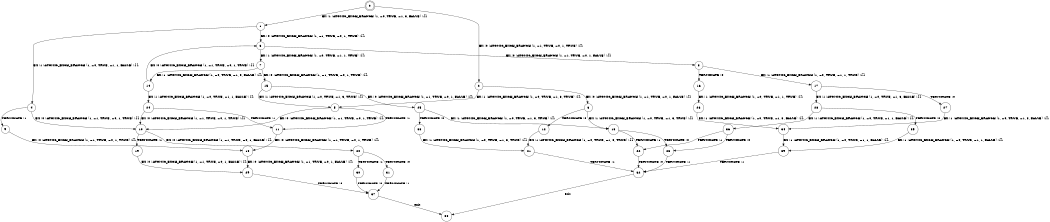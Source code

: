 digraph BCG {
size = "7, 10.5";
center = TRUE;
node [shape = circle];
0 [peripheries = 2];
0 -> 1 [label = "EX !1 !ATOMIC_EXCH_BRANCH (1, +0, TRUE, +1, 3, FALSE) !{}"];
0 -> 2 [label = "EX !0 !ATOMIC_EXCH_BRANCH (1, +1, TRUE, +0, 1, TRUE) !{}"];
1 -> 3 [label = "EX !0 !ATOMIC_EXCH_BRANCH (1, +1, TRUE, +0, 1, TRUE) !{}"];
1 -> 4 [label = "EX !1 !ATOMIC_EXCH_BRANCH (1, +0, TRUE, +1, 1, FALSE) !{}"];
2 -> 5 [label = "EX !1 !ATOMIC_EXCH_BRANCH (1, +0, TRUE, +1, 3, TRUE) !{}"];
2 -> 6 [label = "EX !0 !ATOMIC_EXCH_BRANCH (1, +1, TRUE, +0, 1, FALSE) !{}"];
3 -> 7 [label = "EX !1 !ATOMIC_EXCH_BRANCH (1, +0, TRUE, +1, 1, TRUE) !{}"];
3 -> 8 [label = "EX !0 !ATOMIC_EXCH_BRANCH (1, +1, TRUE, +0, 1, FALSE) !{}"];
4 -> 9 [label = "TERMINATE !1"];
4 -> 10 [label = "EX !0 !ATOMIC_EXCH_BRANCH (1, +1, TRUE, +0, 1, TRUE) !{}"];
5 -> 11 [label = "TERMINATE !1"];
5 -> 10 [label = "EX !0 !ATOMIC_EXCH_BRANCH (1, +1, TRUE, +0, 1, TRUE) !{}"];
6 -> 12 [label = "TERMINATE !0"];
6 -> 13 [label = "EX !1 !ATOMIC_EXCH_BRANCH (1, +0, TRUE, +1, 3, TRUE) !{}"];
7 -> 14 [label = "EX !1 !ATOMIC_EXCH_BRANCH (1, +0, TRUE, +1, 3, FALSE) !{}"];
7 -> 15 [label = "EX !0 !ATOMIC_EXCH_BRANCH (1, +1, TRUE, +0, 1, TRUE) !{}"];
8 -> 16 [label = "TERMINATE !0"];
8 -> 17 [label = "EX !1 !ATOMIC_EXCH_BRANCH (1, +0, TRUE, +1, 1, TRUE) !{}"];
9 -> 18 [label = "EX !0 !ATOMIC_EXCH_BRANCH (1, +1, TRUE, +0, 1, TRUE) !{}"];
10 -> 19 [label = "TERMINATE !1"];
10 -> 20 [label = "EX !0 !ATOMIC_EXCH_BRANCH (1, +1, TRUE, +0, 1, FALSE) !{}"];
11 -> 18 [label = "EX !0 !ATOMIC_EXCH_BRANCH (1, +1, TRUE, +0, 1, TRUE) !{}"];
12 -> 21 [label = "EX !1 !ATOMIC_EXCH_BRANCH (1, +0, TRUE, +1, 3, TRUE) !{}"];
13 -> 22 [label = "TERMINATE !1"];
13 -> 23 [label = "TERMINATE !0"];
14 -> 24 [label = "EX !1 !ATOMIC_EXCH_BRANCH (1, +0, TRUE, +1, 1, FALSE) !{}"];
14 -> 3 [label = "EX !0 !ATOMIC_EXCH_BRANCH (1, +1, TRUE, +0, 1, TRUE) !{}"];
15 -> 5 [label = "EX !1 !ATOMIC_EXCH_BRANCH (1, +0, TRUE, +1, 3, TRUE) !{}"];
15 -> 25 [label = "EX !0 !ATOMIC_EXCH_BRANCH (1, +1, TRUE, +0, 1, FALSE) !{}"];
16 -> 26 [label = "EX !1 !ATOMIC_EXCH_BRANCH (1, +0, TRUE, +1, 1, TRUE) !{}"];
17 -> 27 [label = "TERMINATE !0"];
17 -> 28 [label = "EX !1 !ATOMIC_EXCH_BRANCH (1, +0, TRUE, +1, 3, FALSE) !{}"];
18 -> 29 [label = "EX !0 !ATOMIC_EXCH_BRANCH (1, +1, TRUE, +0, 1, FALSE) !{}"];
19 -> 29 [label = "EX !0 !ATOMIC_EXCH_BRANCH (1, +1, TRUE, +0, 1, FALSE) !{}"];
20 -> 30 [label = "TERMINATE !1"];
20 -> 31 [label = "TERMINATE !0"];
21 -> 32 [label = "TERMINATE !1"];
22 -> 32 [label = "TERMINATE !0"];
23 -> 32 [label = "TERMINATE !1"];
24 -> 11 [label = "TERMINATE !1"];
24 -> 10 [label = "EX !0 !ATOMIC_EXCH_BRANCH (1, +1, TRUE, +0, 1, TRUE) !{}"];
25 -> 33 [label = "TERMINATE !0"];
25 -> 13 [label = "EX !1 !ATOMIC_EXCH_BRANCH (1, +0, TRUE, +1, 3, TRUE) !{}"];
26 -> 34 [label = "EX !1 !ATOMIC_EXCH_BRANCH (1, +0, TRUE, +1, 3, FALSE) !{}"];
27 -> 34 [label = "EX !1 !ATOMIC_EXCH_BRANCH (1, +0, TRUE, +1, 3, FALSE) !{}"];
28 -> 35 [label = "TERMINATE !0"];
28 -> 36 [label = "EX !1 !ATOMIC_EXCH_BRANCH (1, +0, TRUE, +1, 1, FALSE) !{}"];
29 -> 37 [label = "TERMINATE !0"];
30 -> 37 [label = "TERMINATE !0"];
31 -> 37 [label = "TERMINATE !1"];
32 -> 38 [label = "exit"];
33 -> 21 [label = "EX !1 !ATOMIC_EXCH_BRANCH (1, +0, TRUE, +1, 3, TRUE) !{}"];
34 -> 39 [label = "EX !1 !ATOMIC_EXCH_BRANCH (1, +0, TRUE, +1, 1, FALSE) !{}"];
35 -> 39 [label = "EX !1 !ATOMIC_EXCH_BRANCH (1, +0, TRUE, +1, 1, FALSE) !{}"];
36 -> 22 [label = "TERMINATE !1"];
36 -> 23 [label = "TERMINATE !0"];
37 -> 38 [label = "exit"];
39 -> 32 [label = "TERMINATE !1"];
}
